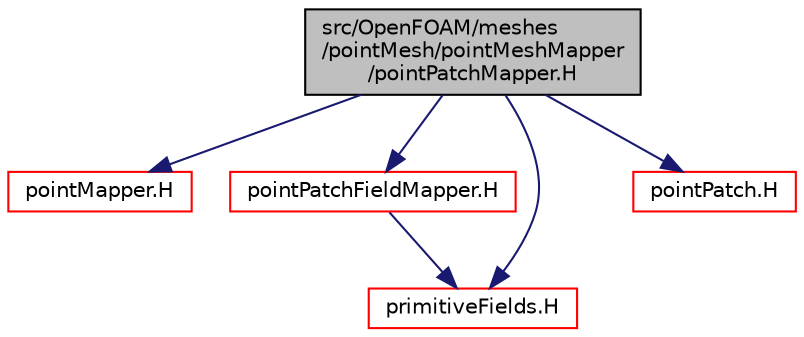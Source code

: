 digraph "src/OpenFOAM/meshes/pointMesh/pointMeshMapper/pointPatchMapper.H"
{
  bgcolor="transparent";
  edge [fontname="Helvetica",fontsize="10",labelfontname="Helvetica",labelfontsize="10"];
  node [fontname="Helvetica",fontsize="10",shape=record];
  Node1 [label="src/OpenFOAM/meshes\l/pointMesh/pointMeshMapper\l/pointPatchMapper.H",height=0.2,width=0.4,color="black", fillcolor="grey75", style="filled", fontcolor="black"];
  Node1 -> Node2 [color="midnightblue",fontsize="10",style="solid",fontname="Helvetica"];
  Node2 [label="pointMapper.H",height=0.2,width=0.4,color="red",URL="$a08558.html"];
  Node1 -> Node3 [color="midnightblue",fontsize="10",style="solid",fontname="Helvetica"];
  Node3 [label="pointPatchFieldMapper.H",height=0.2,width=0.4,color="red",URL="$a08135.html"];
  Node3 -> Node4 [color="midnightblue",fontsize="10",style="solid",fontname="Helvetica"];
  Node4 [label="primitiveFields.H",height=0.2,width=0.4,color="red",URL="$a07962.html",tooltip="Specialisations of Field<T> for scalar, vector and tensor. "];
  Node1 -> Node5 [color="midnightblue",fontsize="10",style="solid",fontname="Helvetica"];
  Node5 [label="pointPatch.H",height=0.2,width=0.4,color="red",URL="$a08592.html"];
  Node1 -> Node4 [color="midnightblue",fontsize="10",style="solid",fontname="Helvetica"];
}
